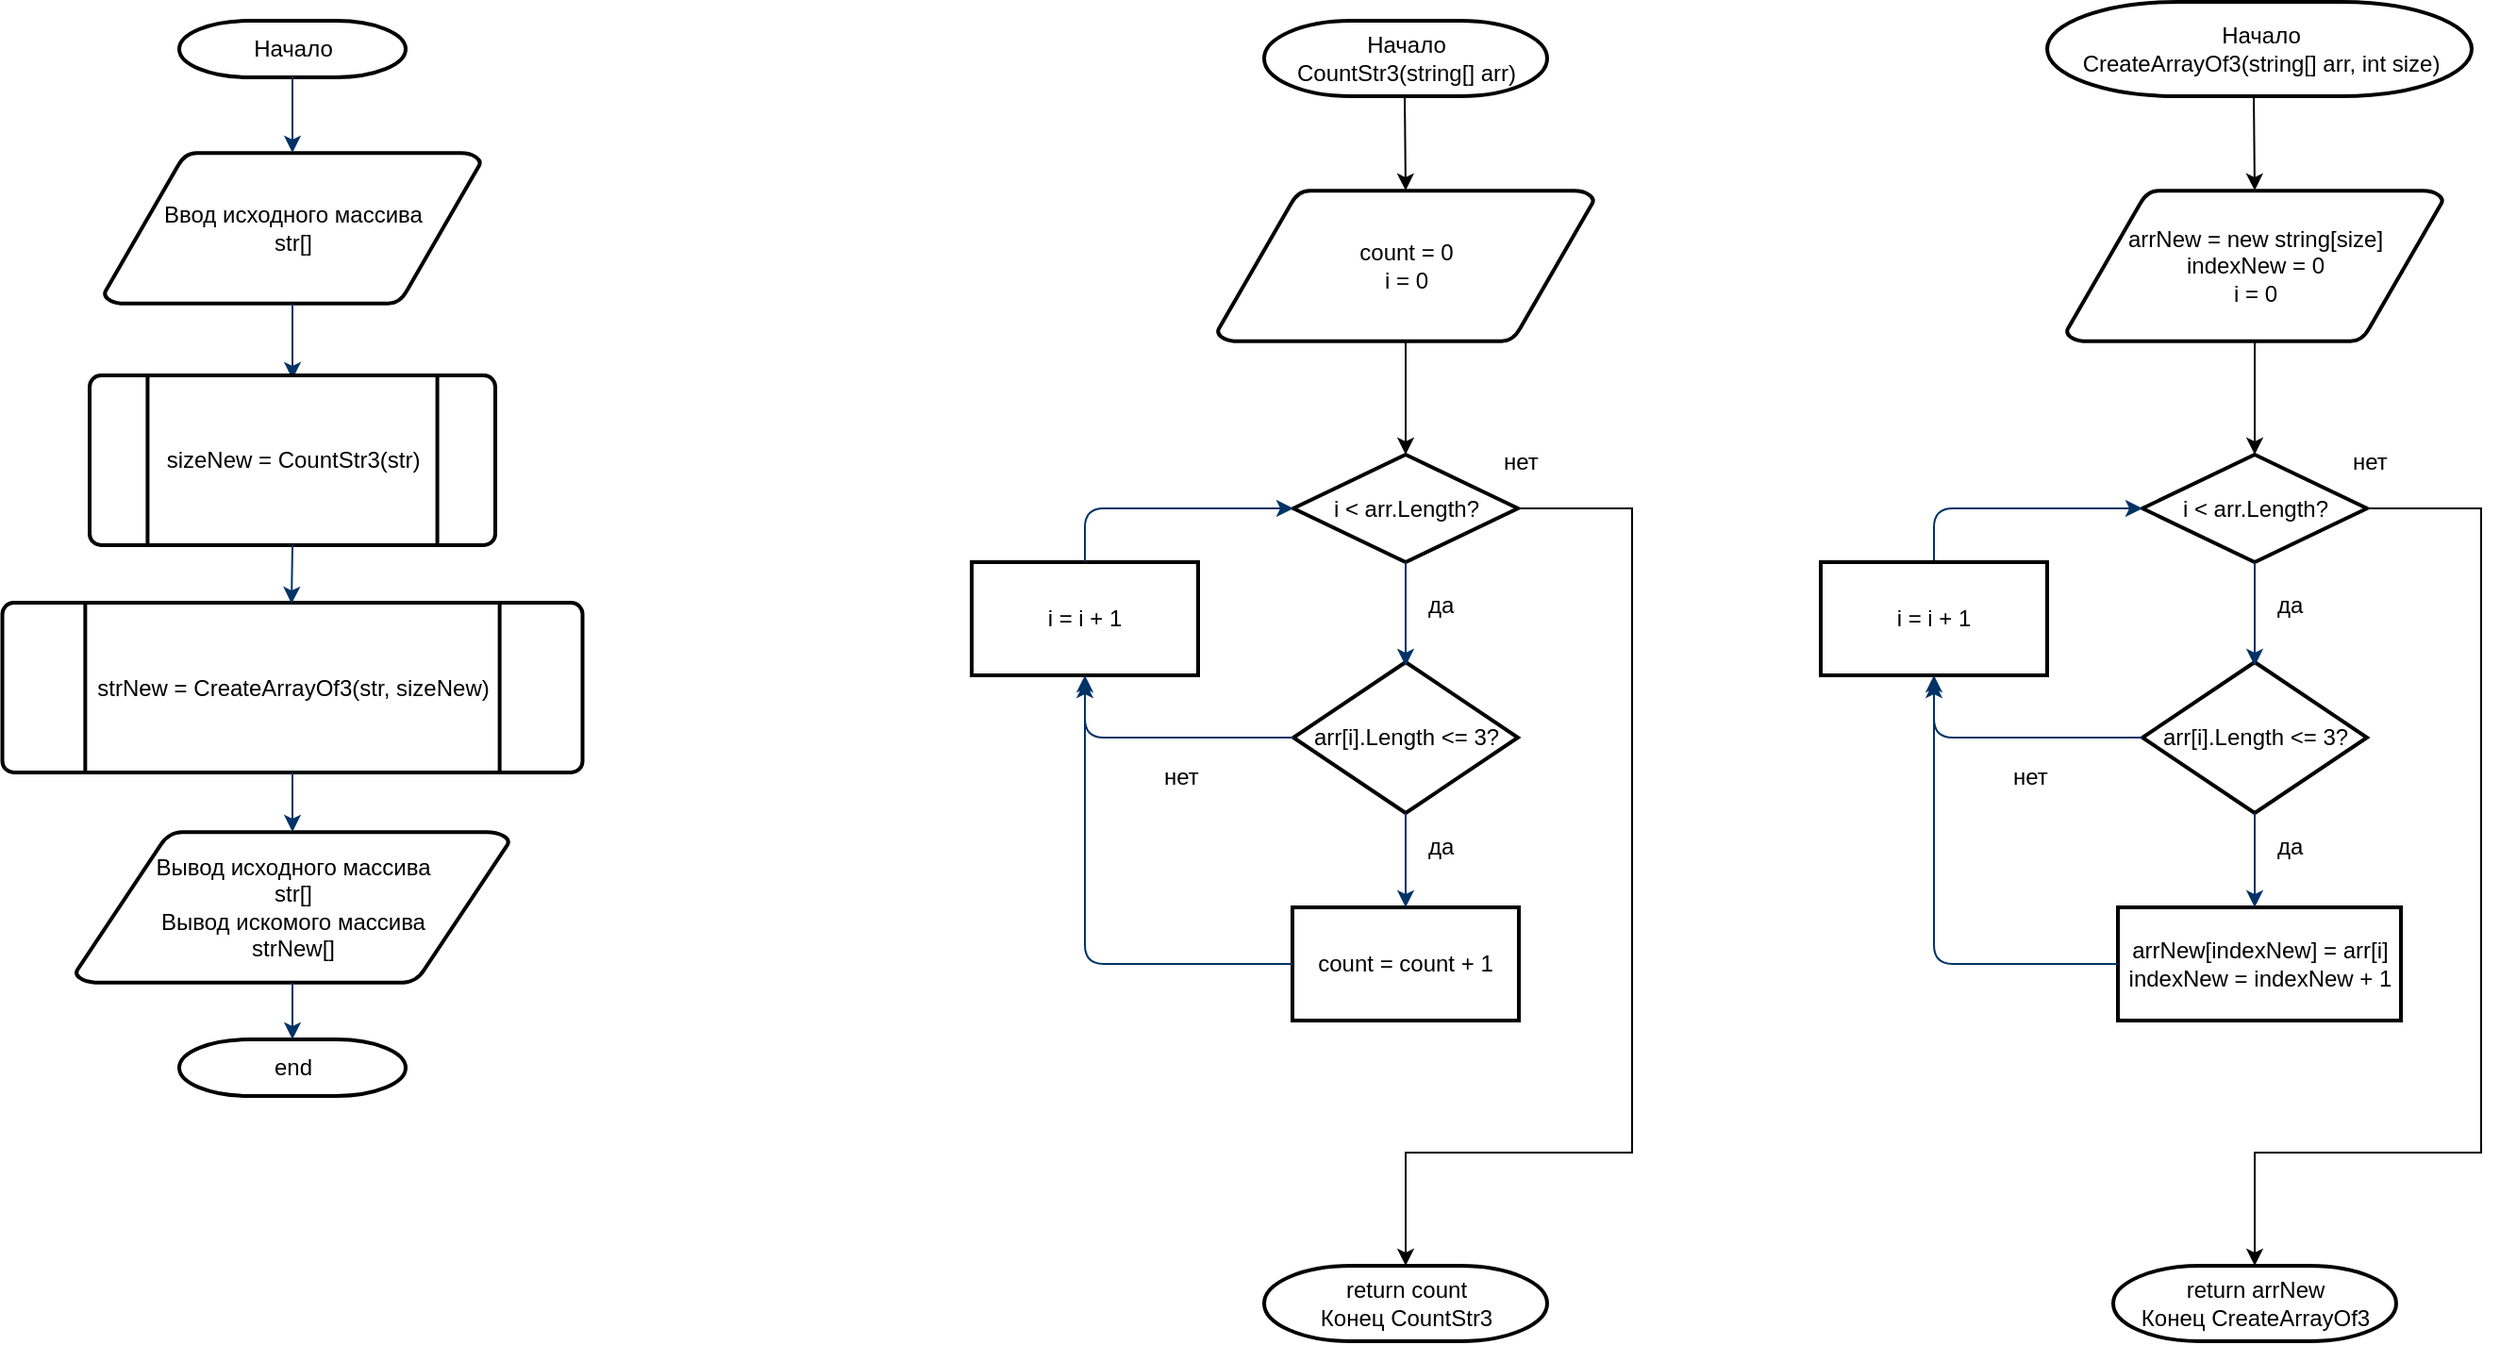 <mxfile version="21.3.2" type="github">
  <diagram id="6a731a19-8d31-9384-78a2-239565b7b9f0" name="Page-1">
    <mxGraphModel dx="1386" dy="767" grid="1" gridSize="10" guides="1" tooltips="1" connect="1" arrows="1" fold="1" page="1" pageScale="1" pageWidth="1169" pageHeight="827" background="none" math="0" shadow="0">
      <root>
        <mxCell id="0" />
        <mxCell id="1" parent="0" />
        <mxCell id="2" value="Начало" style="shape=mxgraph.flowchart.terminator;strokeWidth=2;gradientColor=none;gradientDirection=north;fontStyle=0;html=1;" parent="1" vertex="1">
          <mxGeometry x="260" y="60" width="120" height="30" as="geometry" />
        </mxCell>
        <mxCell id="3" value="Ввод исходного массива&lt;br&gt;str[]" style="shape=mxgraph.flowchart.data;strokeWidth=2;gradientColor=none;gradientDirection=north;fontStyle=0;html=1;" parent="1" vertex="1">
          <mxGeometry x="220.25" y="130" width="199.5" height="80" as="geometry" />
        </mxCell>
        <mxCell id="7" style="fontStyle=1;strokeColor=#003366;strokeWidth=1;html=1;" parent="1" source="2" target="3" edge="1">
          <mxGeometry relative="1" as="geometry" />
        </mxCell>
        <mxCell id="8" style="fontStyle=1;strokeColor=#003366;strokeWidth=1;html=1;" parent="1" source="3" edge="1">
          <mxGeometry relative="1" as="geometry">
            <mxPoint x="320" y="250" as="targetPoint" />
          </mxGeometry>
        </mxCell>
        <mxCell id="40" value="end" style="shape=mxgraph.flowchart.terminator;strokeWidth=2;gradientColor=none;gradientDirection=north;fontStyle=0;html=1;" parent="1" vertex="1">
          <mxGeometry x="260" y="600" width="120" height="30" as="geometry" />
        </mxCell>
        <mxCell id="meR5-qeEInBrMpZkDNT1-55" value="Начало&lt;br&gt;CountStr3(string[] arr)" style="shape=mxgraph.flowchart.terminator;strokeWidth=2;gradientColor=none;gradientDirection=north;fontStyle=0;html=1;" vertex="1" parent="1">
          <mxGeometry x="835" y="60" width="150" height="40" as="geometry" />
        </mxCell>
        <mxCell id="meR5-qeEInBrMpZkDNT1-56" value="count = 0&lt;br&gt;i = 0" style="shape=mxgraph.flowchart.data;strokeWidth=2;gradientColor=none;gradientDirection=north;fontStyle=0;html=1;" vertex="1" parent="1">
          <mxGeometry x="810.25" y="150" width="199.5" height="80" as="geometry" />
        </mxCell>
        <mxCell id="meR5-qeEInBrMpZkDNT1-71" style="edgeStyle=orthogonalEdgeStyle;rounded=0;orthogonalLoop=1;jettySize=auto;html=1;exitX=1;exitY=0.5;exitDx=0;exitDy=0;exitPerimeter=0;entryX=0.5;entryY=0;entryDx=0;entryDy=0;entryPerimeter=0;" edge="1" parent="1" source="meR5-qeEInBrMpZkDNT1-57" target="meR5-qeEInBrMpZkDNT1-58">
          <mxGeometry relative="1" as="geometry">
            <Array as="points">
              <mxPoint x="1030" y="319" />
              <mxPoint x="1030" y="660" />
              <mxPoint x="910" y="660" />
            </Array>
          </mxGeometry>
        </mxCell>
        <mxCell id="meR5-qeEInBrMpZkDNT1-57" value="i &amp;lt; arr.Length?" style="shape=mxgraph.flowchart.decision;strokeWidth=2;gradientColor=none;gradientDirection=north;fontStyle=0;html=1;" vertex="1" parent="1">
          <mxGeometry x="850.5" y="290" width="119" height="57" as="geometry" />
        </mxCell>
        <mxCell id="meR5-qeEInBrMpZkDNT1-58" value="return count&lt;br&gt;Конец CountStr3" style="shape=mxgraph.flowchart.terminator;strokeWidth=2;gradientColor=none;gradientDirection=north;fontStyle=0;html=1;" vertex="1" parent="1">
          <mxGeometry x="835" y="720" width="150" height="40" as="geometry" />
        </mxCell>
        <mxCell id="meR5-qeEInBrMpZkDNT1-59" value="arr[i].Length &amp;lt;= 3?" style="shape=mxgraph.flowchart.decision;strokeWidth=2;gradientColor=none;gradientDirection=north;fontStyle=0;html=1;" vertex="1" parent="1">
          <mxGeometry x="850.5" y="400" width="119" height="80" as="geometry" />
        </mxCell>
        <mxCell id="meR5-qeEInBrMpZkDNT1-61" value="sizeNew = CountStr3(str)" style="shape=mxgraph.flowchart.predefined_process;strokeWidth=2;gradientColor=none;gradientDirection=north;fontStyle=0;html=1;" vertex="1" parent="1">
          <mxGeometry x="212.5" y="248" width="215" height="90" as="geometry" />
        </mxCell>
        <mxCell id="meR5-qeEInBrMpZkDNT1-62" value="count = count + 1" style="rounded=0;whiteSpace=wrap;html=1;strokeWidth=2;" vertex="1" parent="1">
          <mxGeometry x="850" y="530" width="120" height="60" as="geometry" />
        </mxCell>
        <mxCell id="meR5-qeEInBrMpZkDNT1-63" value="" style="edgeStyle=elbowEdgeStyle;elbow=horizontal;fontColor=#001933;fontStyle=1;strokeColor=#003366;strokeWidth=1;html=1;" edge="1" parent="1">
          <mxGeometry x="589.5" y="20" width="100" height="100" as="geometry">
            <mxPoint x="910" y="480" as="sourcePoint" />
            <mxPoint x="909.5" y="530" as="targetPoint" />
          </mxGeometry>
        </mxCell>
        <mxCell id="meR5-qeEInBrMpZkDNT1-64" value="да" style="text;fontStyle=0;html=1;strokeColor=none;gradientColor=none;fillColor=none;strokeWidth=2;" vertex="1" parent="1">
          <mxGeometry x="920" y="484" width="40" height="26" as="geometry" />
        </mxCell>
        <mxCell id="meR5-qeEInBrMpZkDNT1-65" value="i = i + 1" style="rounded=0;whiteSpace=wrap;html=1;strokeWidth=2;" vertex="1" parent="1">
          <mxGeometry x="680" y="347" width="120" height="60" as="geometry" />
        </mxCell>
        <mxCell id="meR5-qeEInBrMpZkDNT1-66" value="" style="edgeStyle=elbowEdgeStyle;elbow=horizontal;fontColor=#001933;fontStyle=1;strokeColor=#003366;strokeWidth=1;html=1;exitX=0;exitY=0.5;exitDx=0;exitDy=0;entryX=0.5;entryY=1;entryDx=0;entryDy=0;" edge="1" parent="1" source="meR5-qeEInBrMpZkDNT1-62" target="meR5-qeEInBrMpZkDNT1-65">
          <mxGeometry x="450" y="60" width="100" height="100" as="geometry">
            <mxPoint x="770.5" y="520" as="sourcePoint" />
            <mxPoint x="770" y="570" as="targetPoint" />
            <Array as="points">
              <mxPoint x="740" y="480" />
            </Array>
          </mxGeometry>
        </mxCell>
        <mxCell id="meR5-qeEInBrMpZkDNT1-67" value="" style="edgeStyle=elbowEdgeStyle;elbow=horizontal;fontColor=#001933;fontStyle=1;strokeColor=#003366;strokeWidth=1;html=1;exitX=0;exitY=0.5;exitDx=0;exitDy=0;exitPerimeter=0;" edge="1" parent="1" source="meR5-qeEInBrMpZkDNT1-59">
          <mxGeometry x="460" y="70" width="100" height="100" as="geometry">
            <mxPoint x="860" y="570" as="sourcePoint" />
            <mxPoint x="740" y="410" as="targetPoint" />
            <Array as="points">
              <mxPoint x="740" y="430" />
              <mxPoint x="750" y="490" />
            </Array>
          </mxGeometry>
        </mxCell>
        <mxCell id="meR5-qeEInBrMpZkDNT1-68" value="нет" style="text;fontStyle=0;html=1;strokeColor=none;gradientColor=none;fillColor=none;strokeWidth=2;" vertex="1" parent="1">
          <mxGeometry x="780" y="447" width="40" height="26" as="geometry" />
        </mxCell>
        <mxCell id="meR5-qeEInBrMpZkDNT1-69" value="" style="edgeStyle=elbowEdgeStyle;elbow=horizontal;fontColor=#001933;fontStyle=1;strokeColor=#003366;strokeWidth=1;html=1;exitX=0.5;exitY=0;exitDx=0;exitDy=0;entryX=0;entryY=0.5;entryDx=0;entryDy=0;entryPerimeter=0;" edge="1" parent="1" source="meR5-qeEInBrMpZkDNT1-65" target="meR5-qeEInBrMpZkDNT1-57">
          <mxGeometry x="429" y="-70" width="100" height="100" as="geometry">
            <mxPoint x="820" y="300" as="sourcePoint" />
            <mxPoint x="709" y="270" as="targetPoint" />
            <Array as="points">
              <mxPoint x="740" y="330" />
              <mxPoint x="719" y="350" />
            </Array>
          </mxGeometry>
        </mxCell>
        <mxCell id="meR5-qeEInBrMpZkDNT1-72" value="нет" style="text;fontStyle=0;html=1;strokeColor=none;gradientColor=none;fillColor=none;strokeWidth=2;" vertex="1" parent="1">
          <mxGeometry x="960" y="280" width="40" height="26" as="geometry" />
        </mxCell>
        <mxCell id="meR5-qeEInBrMpZkDNT1-73" value="" style="endArrow=classic;html=1;rounded=0;exitX=0.5;exitY=1;exitDx=0;exitDy=0;exitPerimeter=0;entryX=0.5;entryY=0;entryDx=0;entryDy=0;entryPerimeter=0;" edge="1" parent="1" source="meR5-qeEInBrMpZkDNT1-56" target="meR5-qeEInBrMpZkDNT1-57">
          <mxGeometry width="50" height="50" relative="1" as="geometry">
            <mxPoint x="740" y="290" as="sourcePoint" />
            <mxPoint x="790" y="240" as="targetPoint" />
          </mxGeometry>
        </mxCell>
        <mxCell id="meR5-qeEInBrMpZkDNT1-74" value="" style="endArrow=classic;html=1;rounded=0;exitX=0.5;exitY=1;exitDx=0;exitDy=0;exitPerimeter=0;entryX=0.5;entryY=0;entryDx=0;entryDy=0;entryPerimeter=0;" edge="1" parent="1" target="meR5-qeEInBrMpZkDNT1-56">
          <mxGeometry width="50" height="50" relative="1" as="geometry">
            <mxPoint x="909.5" y="100" as="sourcePoint" />
            <mxPoint x="909.5" y="160" as="targetPoint" />
          </mxGeometry>
        </mxCell>
        <mxCell id="meR5-qeEInBrMpZkDNT1-75" value="" style="edgeStyle=elbowEdgeStyle;elbow=horizontal;fontColor=#001933;fontStyle=1;strokeColor=#003366;strokeWidth=1;html=1;exitX=0.5;exitY=1;exitDx=0;exitDy=0;exitPerimeter=0;" edge="1" parent="1" source="meR5-qeEInBrMpZkDNT1-57">
          <mxGeometry x="589.5" y="-108" width="100" height="100" as="geometry">
            <mxPoint x="910" y="352" as="sourcePoint" />
            <mxPoint x="909.5" y="402" as="targetPoint" />
          </mxGeometry>
        </mxCell>
        <mxCell id="meR5-qeEInBrMpZkDNT1-76" value="да" style="text;fontStyle=0;html=1;strokeColor=none;gradientColor=none;fillColor=none;strokeWidth=2;" vertex="1" parent="1">
          <mxGeometry x="920" y="356" width="40" height="26" as="geometry" />
        </mxCell>
        <mxCell id="meR5-qeEInBrMpZkDNT1-77" value="Начало&lt;br&gt;CreateArrayOf3(string[] arr, int size)" style="shape=mxgraph.flowchart.terminator;strokeWidth=2;gradientColor=none;gradientDirection=north;fontStyle=0;html=1;" vertex="1" parent="1">
          <mxGeometry x="1250" y="50" width="225" height="50" as="geometry" />
        </mxCell>
        <mxCell id="meR5-qeEInBrMpZkDNT1-78" value="arrNew = new string[size]&lt;br&gt;indexNew = 0&lt;br&gt;i = 0" style="shape=mxgraph.flowchart.data;strokeWidth=2;gradientColor=none;gradientDirection=north;fontStyle=0;html=1;" vertex="1" parent="1">
          <mxGeometry x="1260.25" y="150" width="199.5" height="80" as="geometry" />
        </mxCell>
        <mxCell id="meR5-qeEInBrMpZkDNT1-79" style="edgeStyle=orthogonalEdgeStyle;rounded=0;orthogonalLoop=1;jettySize=auto;html=1;exitX=1;exitY=0.5;exitDx=0;exitDy=0;exitPerimeter=0;entryX=0.5;entryY=0;entryDx=0;entryDy=0;entryPerimeter=0;" edge="1" parent="1" source="meR5-qeEInBrMpZkDNT1-80" target="meR5-qeEInBrMpZkDNT1-81">
          <mxGeometry relative="1" as="geometry">
            <Array as="points">
              <mxPoint x="1480" y="319" />
              <mxPoint x="1480" y="660" />
              <mxPoint x="1360" y="660" />
            </Array>
          </mxGeometry>
        </mxCell>
        <mxCell id="meR5-qeEInBrMpZkDNT1-80" value="i &amp;lt; arr.Length?" style="shape=mxgraph.flowchart.decision;strokeWidth=2;gradientColor=none;gradientDirection=north;fontStyle=0;html=1;" vertex="1" parent="1">
          <mxGeometry x="1300.5" y="290" width="119" height="57" as="geometry" />
        </mxCell>
        <mxCell id="meR5-qeEInBrMpZkDNT1-81" value="return arrNew&lt;br&gt;Конец CreateArrayOf3" style="shape=mxgraph.flowchart.terminator;strokeWidth=2;gradientColor=none;gradientDirection=north;fontStyle=0;html=1;" vertex="1" parent="1">
          <mxGeometry x="1285" y="720" width="150" height="40" as="geometry" />
        </mxCell>
        <mxCell id="meR5-qeEInBrMpZkDNT1-82" value="arr[i].Length &amp;lt;= 3?" style="shape=mxgraph.flowchart.decision;strokeWidth=2;gradientColor=none;gradientDirection=north;fontStyle=0;html=1;" vertex="1" parent="1">
          <mxGeometry x="1300.5" y="400" width="119" height="80" as="geometry" />
        </mxCell>
        <mxCell id="meR5-qeEInBrMpZkDNT1-83" value="arrNew[indexNew] = arr[i]&lt;br&gt;indexNew = indexNew + 1" style="rounded=0;whiteSpace=wrap;html=1;strokeWidth=2;" vertex="1" parent="1">
          <mxGeometry x="1287.5" y="530" width="150" height="60" as="geometry" />
        </mxCell>
        <mxCell id="meR5-qeEInBrMpZkDNT1-84" value="" style="edgeStyle=elbowEdgeStyle;elbow=horizontal;fontColor=#001933;fontStyle=1;strokeColor=#003366;strokeWidth=1;html=1;" edge="1" parent="1">
          <mxGeometry x="1039.5" y="20" width="100" height="100" as="geometry">
            <mxPoint x="1360" y="480" as="sourcePoint" />
            <mxPoint x="1359.5" y="530" as="targetPoint" />
          </mxGeometry>
        </mxCell>
        <mxCell id="meR5-qeEInBrMpZkDNT1-85" value="да" style="text;fontStyle=0;html=1;strokeColor=none;gradientColor=none;fillColor=none;strokeWidth=2;" vertex="1" parent="1">
          <mxGeometry x="1370" y="484" width="40" height="26" as="geometry" />
        </mxCell>
        <mxCell id="meR5-qeEInBrMpZkDNT1-86" value="" style="edgeStyle=elbowEdgeStyle;elbow=horizontal;fontColor=#001933;fontStyle=1;strokeColor=#003366;strokeWidth=1;html=1;exitX=0;exitY=0.5;exitDx=0;exitDy=0;entryX=0.5;entryY=1;entryDx=0;entryDy=0;" edge="1" parent="1" source="meR5-qeEInBrMpZkDNT1-83">
          <mxGeometry x="900" y="60" width="100" height="100" as="geometry">
            <mxPoint x="1220.5" y="520" as="sourcePoint" />
            <mxPoint x="1190" y="407" as="targetPoint" />
            <Array as="points">
              <mxPoint x="1190" y="480" />
            </Array>
          </mxGeometry>
        </mxCell>
        <mxCell id="meR5-qeEInBrMpZkDNT1-87" value="" style="edgeStyle=elbowEdgeStyle;elbow=horizontal;fontColor=#001933;fontStyle=1;strokeColor=#003366;strokeWidth=1;html=1;exitX=0;exitY=0.5;exitDx=0;exitDy=0;exitPerimeter=0;" edge="1" parent="1" source="meR5-qeEInBrMpZkDNT1-82">
          <mxGeometry x="910" y="70" width="100" height="100" as="geometry">
            <mxPoint x="1310" y="570" as="sourcePoint" />
            <mxPoint x="1190" y="410" as="targetPoint" />
            <Array as="points">
              <mxPoint x="1190" y="430" />
              <mxPoint x="1200" y="490" />
            </Array>
          </mxGeometry>
        </mxCell>
        <mxCell id="meR5-qeEInBrMpZkDNT1-88" value="нет" style="text;fontStyle=0;html=1;strokeColor=none;gradientColor=none;fillColor=none;strokeWidth=2;" vertex="1" parent="1">
          <mxGeometry x="1230" y="447" width="40" height="26" as="geometry" />
        </mxCell>
        <mxCell id="meR5-qeEInBrMpZkDNT1-89" value="" style="edgeStyle=elbowEdgeStyle;elbow=horizontal;fontColor=#001933;fontStyle=1;strokeColor=#003366;strokeWidth=1;html=1;exitX=0.5;exitY=0;exitDx=0;exitDy=0;entryX=0;entryY=0.5;entryDx=0;entryDy=0;entryPerimeter=0;" edge="1" parent="1" target="meR5-qeEInBrMpZkDNT1-80">
          <mxGeometry x="879" y="-70" width="100" height="100" as="geometry">
            <mxPoint x="1190" y="347" as="sourcePoint" />
            <mxPoint x="1159" y="270" as="targetPoint" />
            <Array as="points">
              <mxPoint x="1190" y="330" />
              <mxPoint x="1169" y="350" />
            </Array>
          </mxGeometry>
        </mxCell>
        <mxCell id="meR5-qeEInBrMpZkDNT1-90" value="нет" style="text;fontStyle=0;html=1;strokeColor=none;gradientColor=none;fillColor=none;strokeWidth=2;" vertex="1" parent="1">
          <mxGeometry x="1410" y="280" width="40" height="26" as="geometry" />
        </mxCell>
        <mxCell id="meR5-qeEInBrMpZkDNT1-91" value="" style="endArrow=classic;html=1;rounded=0;exitX=0.5;exitY=1;exitDx=0;exitDy=0;exitPerimeter=0;entryX=0.5;entryY=0;entryDx=0;entryDy=0;entryPerimeter=0;" edge="1" parent="1" source="meR5-qeEInBrMpZkDNT1-78" target="meR5-qeEInBrMpZkDNT1-80">
          <mxGeometry width="50" height="50" relative="1" as="geometry">
            <mxPoint x="1190" y="290" as="sourcePoint" />
            <mxPoint x="1240" y="240" as="targetPoint" />
          </mxGeometry>
        </mxCell>
        <mxCell id="meR5-qeEInBrMpZkDNT1-92" value="" style="endArrow=classic;html=1;rounded=0;exitX=0.5;exitY=1;exitDx=0;exitDy=0;exitPerimeter=0;entryX=0.5;entryY=0;entryDx=0;entryDy=0;entryPerimeter=0;" edge="1" parent="1" target="meR5-qeEInBrMpZkDNT1-78">
          <mxGeometry width="50" height="50" relative="1" as="geometry">
            <mxPoint x="1359.5" y="100" as="sourcePoint" />
            <mxPoint x="1359.5" y="160" as="targetPoint" />
          </mxGeometry>
        </mxCell>
        <mxCell id="meR5-qeEInBrMpZkDNT1-93" value="" style="edgeStyle=elbowEdgeStyle;elbow=horizontal;fontColor=#001933;fontStyle=1;strokeColor=#003366;strokeWidth=1;html=1;exitX=0.5;exitY=1;exitDx=0;exitDy=0;exitPerimeter=0;" edge="1" parent="1" source="meR5-qeEInBrMpZkDNT1-80">
          <mxGeometry x="1039.5" y="-108" width="100" height="100" as="geometry">
            <mxPoint x="1360" y="352" as="sourcePoint" />
            <mxPoint x="1359.5" y="402" as="targetPoint" />
          </mxGeometry>
        </mxCell>
        <mxCell id="meR5-qeEInBrMpZkDNT1-94" value="да" style="text;fontStyle=0;html=1;strokeColor=none;gradientColor=none;fillColor=none;strokeWidth=2;" vertex="1" parent="1">
          <mxGeometry x="1370" y="356" width="40" height="26" as="geometry" />
        </mxCell>
        <mxCell id="meR5-qeEInBrMpZkDNT1-95" value="i = i + 1" style="rounded=0;whiteSpace=wrap;html=1;strokeWidth=2;" vertex="1" parent="1">
          <mxGeometry x="1130" y="347" width="120" height="60" as="geometry" />
        </mxCell>
        <mxCell id="meR5-qeEInBrMpZkDNT1-96" value="strNew = CreateArrayOf3(str, sizeNew)" style="shape=mxgraph.flowchart.predefined_process;strokeWidth=2;gradientColor=none;gradientDirection=north;fontStyle=0;html=1;" vertex="1" parent="1">
          <mxGeometry x="166.25" y="368.5" width="307.5" height="90" as="geometry" />
        </mxCell>
        <mxCell id="meR5-qeEInBrMpZkDNT1-97" value="Вывод исходного массива&lt;br&gt;str[]&lt;br&gt;Вывод искомого массива&lt;br style=&quot;border-color: var(--border-color);&quot;&gt;strNew[]" style="shape=mxgraph.flowchart.data;strokeWidth=2;gradientColor=none;gradientDirection=north;fontStyle=0;html=1;" vertex="1" parent="1">
          <mxGeometry x="205.13" y="490" width="229.75" height="80" as="geometry" />
        </mxCell>
        <mxCell id="meR5-qeEInBrMpZkDNT1-98" style="fontStyle=1;strokeColor=#003366;strokeWidth=1;html=1;exitX=0.5;exitY=1;exitDx=0;exitDy=0;exitPerimeter=0;" edge="1" parent="1" source="meR5-qeEInBrMpZkDNT1-61">
          <mxGeometry relative="1" as="geometry">
            <mxPoint x="440" y="350" as="sourcePoint" />
            <mxPoint x="319.5" y="369" as="targetPoint" />
          </mxGeometry>
        </mxCell>
        <mxCell id="meR5-qeEInBrMpZkDNT1-99" style="fontStyle=1;strokeColor=#003366;strokeWidth=1;html=1;exitX=0.5;exitY=1;exitDx=0;exitDy=0;exitPerimeter=0;entryX=0.5;entryY=0;entryDx=0;entryDy=0;entryPerimeter=0;" edge="1" parent="1" source="meR5-qeEInBrMpZkDNT1-96" target="meR5-qeEInBrMpZkDNT1-97">
          <mxGeometry relative="1" as="geometry">
            <mxPoint x="330" y="348" as="sourcePoint" />
            <mxPoint x="329.5" y="379" as="targetPoint" />
          </mxGeometry>
        </mxCell>
        <mxCell id="meR5-qeEInBrMpZkDNT1-100" style="fontStyle=1;strokeColor=#003366;strokeWidth=1;html=1;exitX=0.5;exitY=1;exitDx=0;exitDy=0;exitPerimeter=0;entryX=0.5;entryY=0;entryDx=0;entryDy=0;entryPerimeter=0;" edge="1" parent="1" source="meR5-qeEInBrMpZkDNT1-97" target="40">
          <mxGeometry relative="1" as="geometry">
            <mxPoint x="330" y="469" as="sourcePoint" />
            <mxPoint x="330" y="500" as="targetPoint" />
          </mxGeometry>
        </mxCell>
      </root>
    </mxGraphModel>
  </diagram>
</mxfile>

